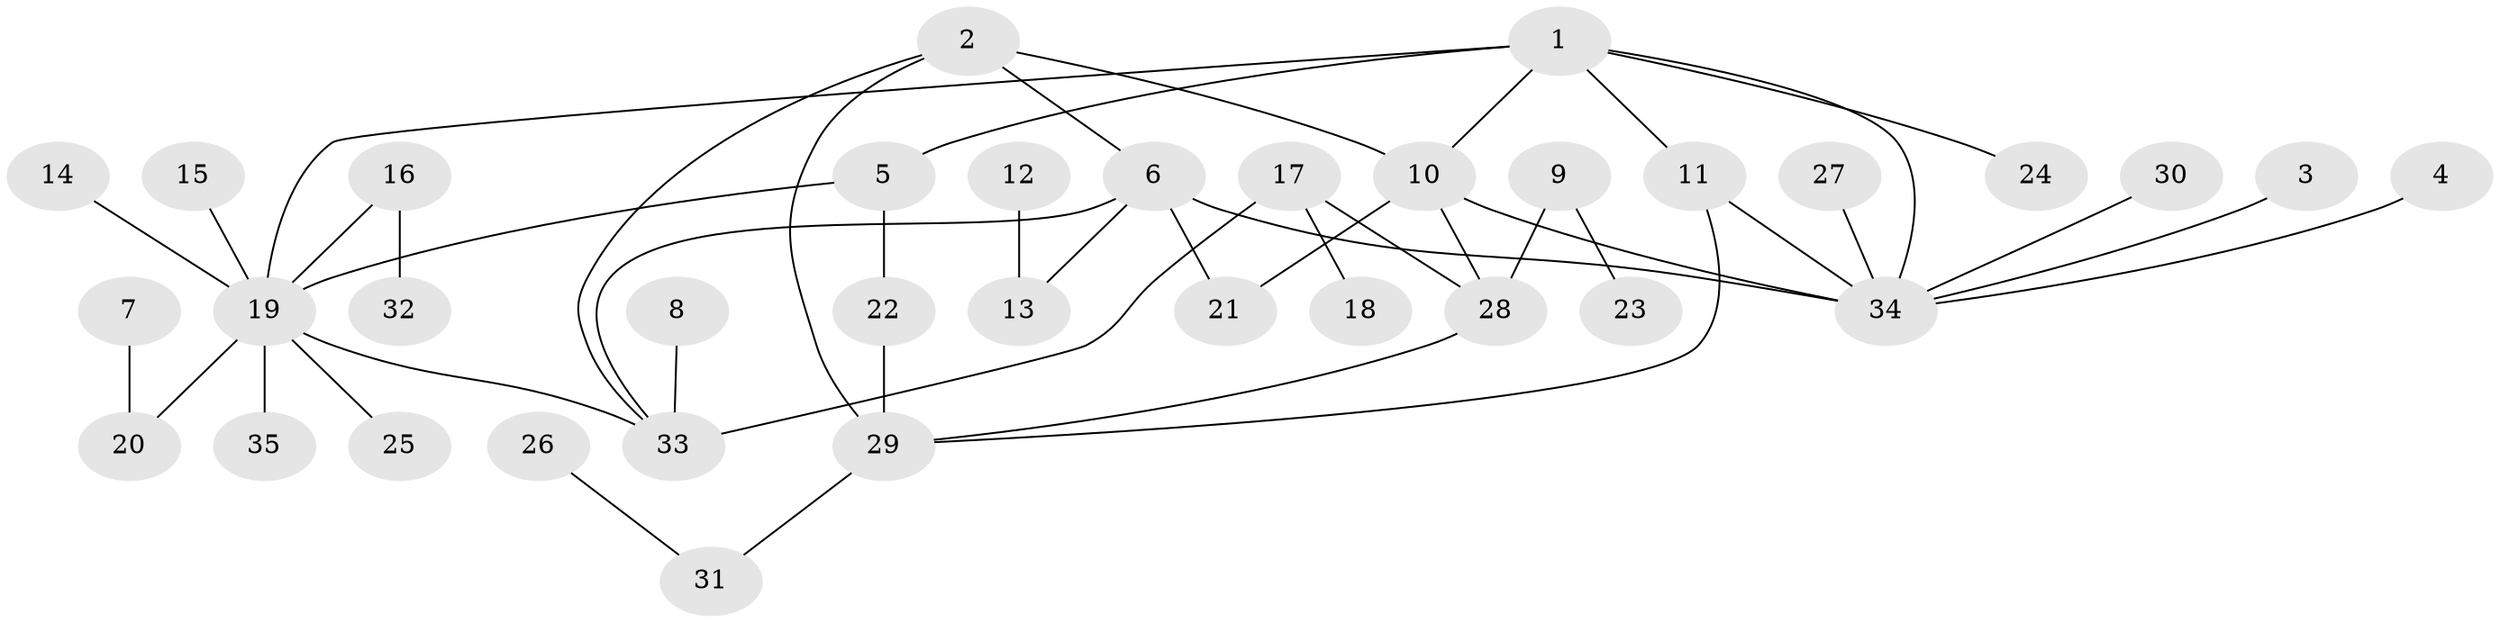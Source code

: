 // original degree distribution, {4: 0.07246376811594203, 9: 0.014492753623188406, 3: 0.13043478260869565, 8: 0.014492753623188406, 6: 0.014492753623188406, 7: 0.043478260869565216, 5: 0.014492753623188406, 10: 0.014492753623188406, 2: 0.13043478260869565, 1: 0.5507246376811594}
// Generated by graph-tools (version 1.1) at 2025/02/03/09/25 03:02:51]
// undirected, 35 vertices, 45 edges
graph export_dot {
graph [start="1"]
  node [color=gray90,style=filled];
  1;
  2;
  3;
  4;
  5;
  6;
  7;
  8;
  9;
  10;
  11;
  12;
  13;
  14;
  15;
  16;
  17;
  18;
  19;
  20;
  21;
  22;
  23;
  24;
  25;
  26;
  27;
  28;
  29;
  30;
  31;
  32;
  33;
  34;
  35;
  1 -- 5 [weight=1.0];
  1 -- 10 [weight=1.0];
  1 -- 11 [weight=1.0];
  1 -- 19 [weight=1.0];
  1 -- 24 [weight=1.0];
  1 -- 34 [weight=1.0];
  2 -- 6 [weight=1.0];
  2 -- 10 [weight=1.0];
  2 -- 29 [weight=1.0];
  2 -- 33 [weight=1.0];
  3 -- 34 [weight=1.0];
  4 -- 34 [weight=1.0];
  5 -- 19 [weight=1.0];
  5 -- 22 [weight=1.0];
  6 -- 13 [weight=1.0];
  6 -- 21 [weight=1.0];
  6 -- 33 [weight=1.0];
  6 -- 34 [weight=1.0];
  7 -- 20 [weight=1.0];
  8 -- 33 [weight=1.0];
  9 -- 23 [weight=1.0];
  9 -- 28 [weight=1.0];
  10 -- 21 [weight=1.0];
  10 -- 28 [weight=2.0];
  10 -- 34 [weight=1.0];
  11 -- 29 [weight=1.0];
  11 -- 34 [weight=1.0];
  12 -- 13 [weight=1.0];
  14 -- 19 [weight=1.0];
  15 -- 19 [weight=1.0];
  16 -- 19 [weight=1.0];
  16 -- 32 [weight=1.0];
  17 -- 18 [weight=1.0];
  17 -- 28 [weight=1.0];
  17 -- 33 [weight=1.0];
  19 -- 20 [weight=1.0];
  19 -- 25 [weight=1.0];
  19 -- 33 [weight=1.0];
  19 -- 35 [weight=1.0];
  22 -- 29 [weight=2.0];
  26 -- 31 [weight=1.0];
  27 -- 34 [weight=1.0];
  28 -- 29 [weight=1.0];
  29 -- 31 [weight=1.0];
  30 -- 34 [weight=1.0];
}

